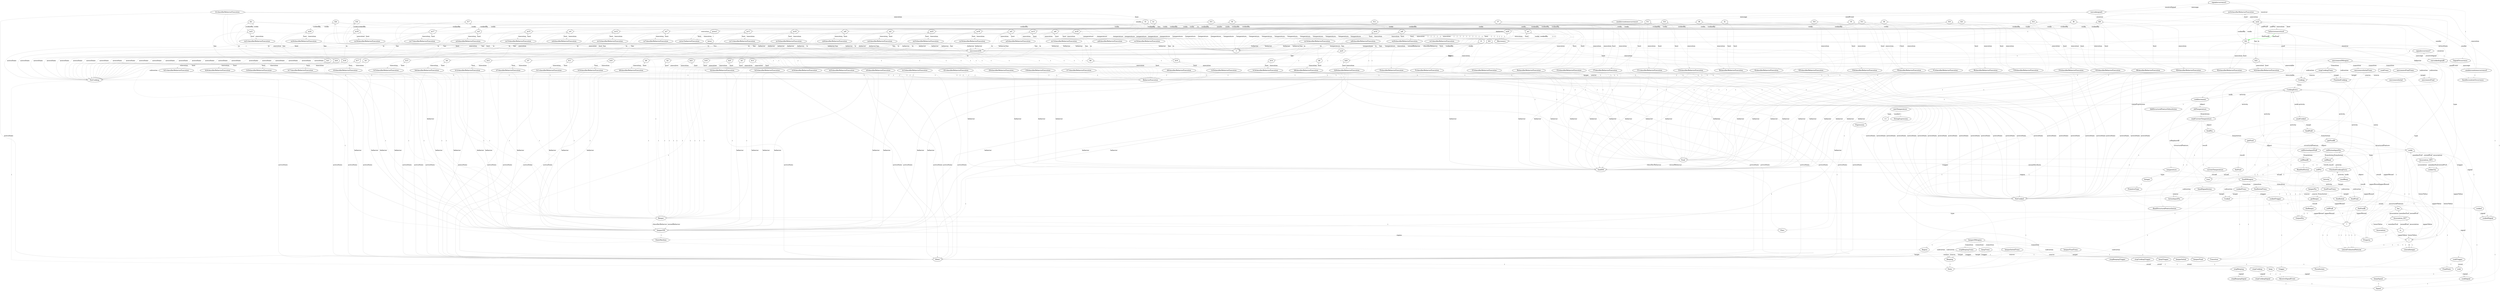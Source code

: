digraph umlMetamodel {
	"Food" -> "Class" [label="i", color="lightgrey"]
	"Food" -> "foodSM" [label="classifierBehavior", color="grey"]
	"Food" -> "temperature" [label="ownedAttribute", color="grey"]
	"temperature" -> "Property" [label="i", color="lightgrey"]
	"temperature" -> "Integer" [label="type", color="grey"]
	"Integer" -> "PrimitiveType" [label="i", color="lightgrey"]
	"Food" -> "foodSM" [label="ownedBehavior", color="grey"]
	"foodSM" -> "StateMachine" [label="i", color="lightgrey"]
	"foodSM" -> "foodSMregion" [label="region", color="grey"]
	"foodSMregion" -> "Region" [label="i", color="lightgrey"]
	"foodSMregion" -> "foodInitial" [label="subvertex", color="grey"]
	"foodInitial" -> "Pseudostate" [label="i", color="lightgrey"]
	"foodSMregion" -> "foodFinal" [label="subvertex", color="grey"]
	"foodFinal" -> "FinalState" [label="i", color="lightgrey"]
	"foodSMregion" -> "NotCooked" [label="subvertex", color="grey"]
	"NotCooked" -> "State" [label="i", color="lightgrey"]
	"foodSMregion" -> "Cooked" [label="subvertex", color="grey"]
	"Cooked" -> "State" [label="i", color="lightgrey"]
	"foodSMregion" -> "foodInitialTrans" [label="transition", color="grey"]
	"foodInitialTrans" -> "Transition" [label="i", color="lightgrey"]
	"foodInitialTrans" -> "foodInitial" [label="source", color="grey"]
	"foodInitialTrans" -> "NotCooked" [label="target", color="grey"]
	"foodSMregion" -> "foodFinalTrans" [label="transition", color="grey"]
	"foodFinalTrans" -> "Transition" [label="i", color="lightgrey"]
	"foodFinalTrans" -> "Cooked" [label="source", color="grey"]
	"foodFinalTrans" -> "foodFinal" [label="target", color="grey"]
	"foodSMregion" -> "cookedTrans" [label="transition", color="grey"]
	"cookedTrans" -> "Transition" [label="i", color="lightgrey"]
	"cookedTrans" -> "NotCooked" [label="source", color="grey"]
	"cookedTrans" -> "Cooked" [label="target", color="grey"]
	"cookedTrans" -> "cookedTrigger" [label="trigger", color="grey"]
	"cookedTrigger" -> "Trigger" [label="i", color="lightgrey"]
	"cookedTrigger" -> "cooked" [label="event", color="grey"]
	"Microwave" -> "Class" [label="i", color="lightgrey"]
	"Microwave" -> "microwaveSM" [label="classifierBehavior", color="grey"]
	"Microwave" -> "microwaveSM" [label="ownedBehavior", color="grey"]
	"microwaveSM" -> "StateMachine" [label="i", color="lightgrey"]
	"microwaveSM" -> "microwaveSMregion" [label="region", color="grey"]
	"microwaveSMregion" -> "Region" [label="i", color="lightgrey"]
	"microwaveSMregion" -> "microwaveInitial" [label="subvertex", color="grey"]
	"microwaveInitial" -> "Pseudostate" [label="i", color="lightgrey"]
	"microwaveSMregion" -> "microwaveFinal" [label="subvertex", color="grey"]
	"microwaveFinal" -> "FinalState" [label="i", color="lightgrey"]
	"microwaveSMregion" -> "NotCooking" [label="subvertex", color="grey"]
	"NotCooking" -> "State" [label="i", color="lightgrey"]
	"microwaveSMregion" -> "Cooking" [label="subvertex", color="grey"]
	"Cooking" -> "State" [label="i", color="lightgrey"]
	"Cooking" -> "CookingEntry" [label="entry", color="grey"]
	"CookingEntry" -> "cookIncrement" [label="node", color="grey"]
	"cookIncrement" -> "CookingEntry" [label="activity", color="grey"]
	"cookIncrement" -> "AddStructuralFeatureValueAction" [label="i", color="lightgrey"]
	"cookIncrement" -> "true" [label="isReplaceAll", color="grey"]
	"cookIncrement" -> "newTemperature" [label="nameExpression", color="grey"]
	"newTemperature" -> "StringExpression" [label="i", color="lightgrey"]
	"newTemperature" -> "+1" [label="symbol", color="grey"]
	"newTemperature" -> "Expression" [label="type", color="grey"]
	"Expression" -> "Class" [label="i", color="lightgrey"]
	"cookIncrement" -> "oldTemperature" [label="object", color="grey"]
	"oldTemperature" -> "ActionInputPin" [label="i", color="lightgrey"]
	"oldTemperature" -> "readCurrentTemperature" [label="fromAction", color="grey"]
	"readCurrentTemperature" -> "CookingEntry" [label="activity", color="grey"]
	"readCurrentTemperature" -> "ReadStructuralFeatureAction" [label="i", color="lightgrey"]
	"readCurrentTemperature" -> "temperature" [label="structuralFeature", color="grey"]
	"readCurrentTemperature" -> "foodPin" [label="object", color="grey"]
	"foodPin" -> "ActionInputPin" [label="i", color="lightgrey"]
	"foodPin" -> "getFood" [label="fromAction", color="grey"]
	"getFood" -> "CookingEntry" [label="activity", color="grey"]
	"getFood" -> "ReadStructuralFeatureAction" [label="i", color="lightgrey"]
	"getFood" -> "cooks" [label="structuralFeature", color="grey"]
	"getFood" -> "selfActionInputPin" [label="object", color="grey"]
	"selfActionInputPin" -> "ActionInputPin" [label="i", color="lightgrey"]
	"selfActionInputPin" -> "selfRead" [label="fromAction", color="grey"]
	"selfRead" -> "CookingEntry" [label="activity", color="grey"]
	"selfRead" -> "ReadSelfAction" [label="i", color="lightgrey"]
	"selfRead" -> "selfPin" [label="result", color="grey"]
	"selfPin" -> "OutputPin" [label="i", color="lightgrey"]
	"selfPin" -> "true" [label="isLeaf", color="grey"]
	"getFood" -> "theFood" [label="result", color="grey"]
	"theFood" -> "OutputPin" [label="i", color="lightgrey"]
	"theFood" -> "true" [label="isLeaf", color="grey"]
	"readCurrentTemperature" -> "currentTemperature" [label="result", color="grey"]
	"currentTemperature" -> "OutputPin" [label="i", color="lightgrey"]
	"currentTemperature" -> "true" [label="isLeaf", color="grey"]
	"CookingEntry" -> "sendCooked" [label="node", color="grey"]
	"sendCooked" -> "CookingEntry" [label="activity", color="grey"]
	"sendCooked" -> "SendSignalAction" [label="i", color="lightgrey"]
	"sendCooked" -> "cookedSignal" [label="signal", color="grey"]
	"sendCooked" -> "foodPinB" [label="target", color="grey"]
	"foodPinB" -> "ActionInputPin" [label="i", color="lightgrey"]
	"foodPinB" -> "*" [label="upperBound", color="grey"]
	"*" -> "LiteralUnlimitedNatural" [label="i", color="lightgrey"]
	"foodPinB" -> "getFoodB" [label="fromAction", color="grey"]
	"getFoodB" -> "CookingEntry" [label="activity", color="grey"]
	"getFoodB" -> "ReadStructuralFeatureAction" [label="i", color="lightgrey"]
	"getFoodB" -> "cooks" [label="structuralFeature", color="grey"]
	"getFoodB" -> "selfActionInputPinB" [label="object", color="grey"]
	"selfActionInputPinB" -> "ActionInputPin" [label="i", color="lightgrey"]
	"selfActionInputPinB" -> "*" [label="upperBound", color="grey"]
	"*" -> "LiteralUnlimitedNatural" [label="i", color="lightgrey"]
	"selfActionInputPinB" -> "selfReadB" [label="fromAction", color="grey"]
	"selfReadB" -> "CookingEntry" [label="activity", color="grey"]
	"selfReadB" -> "ReadSelfAction" [label="i", color="lightgrey"]
	"selfReadB" -> "selfPinB" [label="result", color="grey"]
	"selfPinB" -> "OutputPin" [label="i", color="lightgrey"]
	"selfPinB" -> "*" [label="upperBound", color="grey"]
	"*" -> "LiteralUnlimitedNatural" [label="i", color="lightgrey"]
	"getFoodB" -> "theFoodB" [label="result", color="grey"]
	"theFoodB" -> "OutputPin" [label="i", color="lightgrey"]
	"theFoodB" -> "*" [label="upperBound", color="grey"]
	"*" -> "LiteralUnlimitedNatural" [label="i", color="lightgrey"]
	"microwaveSMregion" -> "FinishedCooking" [label="subvertex", color="grey"]
	"FinishedCooking" -> "State" [label="i", color="lightgrey"]
	"FinishedCooking" -> "FinishedCookingEntry" [label="entry", color="grey"]
	"FinishedCookingEntry" -> "Activity" [label="i", color="lightgrey"]
	"FinishedCookingEntry" -> "sendBeep" [label="node", color="grey"]
	"sendBeep" -> "FinishedCookingEntry" [label="activity", color="grey"]
	"sendBeep" -> "SendSignalAction" [label="i", color="lightgrey"]
	"sendBeep" -> "beepSignal" [label="signal", color="grey"]
	"sendBeep" -> "beeperPin" [label="target", color="grey"]
	"beeperPin" -> "ActionInputPin" [label="i", color="lightgrey"]
	"beeperPin" -> "*" [label="upperBound", color="grey"]
	"*" -> "LiteralUnlimitedNatural" [label="i", color="lightgrey"]
	"beeperPin" -> "getBeeper" [label="fromAction", color="grey"]
	"getBeeper" -> "FinishedCookingEntry" [label="activity", color="grey"]
	"getBeeper" -> "ReadStructuralFeatureAction" [label="i", color="lightgrey"]
	"getBeeper" -> "has" [label="structuralFeature", color="grey"]
	"getBeeper" -> "selfActionInputPin" [label="object", color="grey"]
	"selfActionInputPin" -> "ActionInputPin" [label="i", color="lightgrey"]
	"selfActionInputPin" -> "*" [label="upperBound", color="grey"]
	"*" -> "LiteralUnlimitedNatural" [label="i", color="lightgrey"]
	"selfActionInputPin" -> "selfRead" [label="fromAction", color="grey"]
	"selfRead" -> "FinishedCookingEntry" [label="activity", color="grey"]
	"selfRead" -> "ReadSelfAction" [label="i", color="lightgrey"]
	"selfRead" -> "selfPin" [label="result", color="grey"]
	"selfPin" -> "OutputPin" [label="i", color="lightgrey"]
	"selfPin" -> "*" [label="upperBound", color="grey"]
	"*" -> "LiteralUnlimitedNatural" [label="i", color="lightgrey"]
	"getBeeper" -> "theBeeper" [label="result", color="grey"]
	"theBeeper" -> "OutputPin" [label="i", color="lightgrey"]
	"theBeeper" -> "*" [label="upperBound", color="grey"]
	"*" -> "LiteralUnlimitedNatural" [label="i", color="lightgrey"]
	"microwaveSMregion" -> "microwaveInitialTrans" [label="transition", color="grey"]
	"microwaveInitialTrans" -> "Transition" [label="i", color="lightgrey"]
	"microwaveInitialTrans" -> "microwaveInitial" [label="source", color="grey"]
	"microwaveInitialTrans" -> "NotCooking" [label="target", color="grey"]
	"microwaveSMregion" -> "microwaveFinalTrans" [label="transition", color="grey"]
	"microwaveFinalTrans" -> "Transition" [label="i", color="lightgrey"]
	"microwaveFinalTrans" -> "FinishedCooking" [label="source", color="grey"]
	"microwaveFinalTrans" -> "microwaveFinal" [label="target", color="grey"]
	"microwaveSMregion" -> "cookTrans" [label="transition", color="grey"]
	"cookTrans" -> "Transition" [label="i", color="lightgrey"]
	"cookTrans" -> "NotCooking" [label="source", color="grey"]
	"cookTrans" -> "Cooking" [label="target", color="grey"]
	"cookTrans" -> "cookTrigger" [label="trigger", color="grey"]
	"cookTrigger" -> "Trigger" [label="i", color="lightgrey"]
	"cookTrigger" -> "cook" [label="event", color="grey"]
	"microwaveSMregion" -> "stopCookingTrans" [label="transition", color="grey"]
	"stopCookingTrans" -> "Transition" [label="i", color="lightgrey"]
	"stopCookingTrans" -> "Cooking" [label="source", color="grey"]
	"stopCookingTrans" -> "FinishedCooking" [label="target", color="grey"]
	"stopCookingTrans" -> "stopCookingTrigger" [label="trigger", color="grey"]
	"stopCookingTrigger" -> "Trigger" [label="i", color="lightgrey"]
	"stopCookingTrigger" -> "stopCooking" [label="event", color="grey"]
	"Beeper" -> "Class" [label="i", color="lightgrey"]
	"Beeper" -> "beeperSM" [label="classifierBehavior", color="grey"]
	"Beeper" -> "beeperSM" [label="ownedBehavior", color="grey"]
	"beeperSM" -> "StateMachine" [label="i", color="lightgrey"]
	"beeperSM" -> "beeperSMregion" [label="region", color="grey"]
	"beeperSMregion" -> "Region" [label="i", color="lightgrey"]
	"beeperSMregion" -> "beeperInitial" [label="subvertex", color="grey"]
	"beeperInitial" -> "Pseudostate" [label="i", color="lightgrey"]
	"beeperSMregion" -> "beeperFinal" [label="subvertex", color="grey"]
	"beeperFinal" -> "FinalState" [label="i", color="lightgrey"]
	"beeperSMregion" -> "Silent" [label="subvertex", color="grey"]
	"Silent" -> "State" [label="i", color="lightgrey"]
	"beeperSMregion" -> "Beeping" [label="subvertex", color="grey"]
	"Beeping" -> "State" [label="i", color="lightgrey"]
	"beeperSMregion" -> "beeperInitialTrans" [label="transition", color="grey"]
	"beeperInitialTrans" -> "Transition" [label="i", color="lightgrey"]
	"beeperInitialTrans" -> "beeperInitial" [label="source", color="grey"]
	"beeperInitialTrans" -> "Silent" [label="target", color="grey"]
	"beeperSMregion" -> "beeperFinalTrans" [label="transition", color="grey"]
	"beeperFinalTrans" -> "Transition" [label="i", color="lightgrey"]
	"beeperFinalTrans" -> "Silent" [label="source", color="grey"]
	"beeperFinalTrans" -> "beeperFinal" [label="target", color="grey"]
	"beeperSMregion" -> "beepTrans" [label="transition", color="grey"]
	"beepTrans" -> "Transition" [label="i", color="lightgrey"]
	"beepTrans" -> "Silent" [label="source", color="grey"]
	"beepTrans" -> "Beeping" [label="target", color="grey"]
	"beepTrans" -> "beepTrigger" [label="trigger", color="grey"]
	"beepTrigger" -> "Trigger" [label="i", color="lightgrey"]
	"beepTrigger" -> "beep" [label="event", color="grey"]
	"beeperSMregion" -> "stopBeepingTrans" [label="transition", color="grey"]
	"stopBeepingTrans" -> "Transition" [label="i", color="lightgrey"]
	"stopBeepingTrans" -> "Beeping" [label="source", color="grey"]
	"stopBeepingTrans" -> "Silent" [label="target", color="grey"]
	"stopBeepingTrans" -> "stopBeepingTrigger" [label="trigger", color="grey"]
	"stopBeepingTrigger" -> "Trigger" [label="i", color="lightgrey"]
	"stopBeepingTrigger" -> "stopBeeping" [label="event", color="grey"]
	"cooked" -> "ReceiveSignalEvent" [label="i", color="lightgrey"]
	"cooked" -> "cookedSignal" [label="signal", color="grey"]
	"cookedSignal" -> "Signal" [label="i", color="lightgrey"]
	"stopCooking" -> "ReceiveSignalEvent" [label="i", color="lightgrey"]
	"stopCooking" -> "stopCookingSignal" [label="signal", color="grey"]
	"stopCookingSignal" -> "Signal" [label="i", color="lightgrey"]
	"cook" -> "ReceiveSignalEvent" [label="i", color="lightgrey"]
	"cook" -> "cookSignal" [label="signal", color="grey"]
	"cookSignal" -> "Signal" [label="i", color="lightgrey"]
	"stopBeeping" -> "ReceiveSignalEvent" [label="i", color="lightgrey"]
	"stopBeeping" -> "stopBeepingSignal" [label="signal", color="grey"]
	"stopBeepingSignal" -> "Signal" [label="i", color="lightgrey"]
	"beep" -> "ReceiveSignalEvent" [label="i", color="lightgrey"]
	"beep" -> "beepSignal" [label="signal", color="grey"]
	"beepSignal" -> "Signal" [label="i", color="lightgrey"]
	"Association_DP3" -> "Association" [label="i", color="lightgrey"]
	"Association_DP3" -> "cooks" [label="memberEnd", color="grey"]
	"Association_DP3" -> "cooked by" [label="memberEnd", color="grey"]
	"Association_DP3" -> "cooks" [label="ownedEnd", color="grey"]
	"cooks" -> "Property" [label="i", color="lightgrey"]
	"cooks" -> "Food" [label="type", color="grey"]
	"cooks" -> "Association_DP3" [label="association", color="grey"]
	"cooks" -> "1" [label="upperValue", color="grey"]
	"1" -> "LiteralUnlimitedNatural" [label="i", color="lightgrey"]
	"cooks" -> "1" [label="lowerValue", color="grey"]
	"1" -> "LiteralInteger" [label="i", color="lightgrey"]
	"Association_DP3" -> "cooked by" [label="ownedEnd", color="grey"]
	"cooked by" -> "Property" [label="i", color="lightgrey"]
	"cooked by" -> "Microwave" [label="type", color="grey"]
	"cooked by" -> "Association_DP3" [label="association", color="grey"]
	"cooked by" -> "1" [label="upperValue", color="grey"]
	"1" -> "LiteralUnlimitedNatural" [label="i", color="lightgrey"]
	"cooked by" -> "1" [label="lowerValue", color="grey"]
	"1" -> "LiteralInteger" [label="i", color="lightgrey"]
	"Association_EE7" -> "Association" [label="i", color="lightgrey"]
	"Association_EE7" -> "has" [label="memberEnd", color="grey"]
	"Association_EE7" -> "in" [label="memberEnd", color="grey"]
	"Association_EE7" -> "has" [label="ownedEnd", color="grey"]
	"has" -> "Property" [label="i", color="lightgrey"]
	"has" -> "Beeper" [label="type", color="grey"]
	"has" -> "Association_EE7" [label="association", color="grey"]
	"has" -> "1" [label="upperValue", color="grey"]
	"1" -> "LiteralUnlimitedNatural" [label="i", color="lightgrey"]
	"has" -> "1" [label="lowerValue", color="grey"]
	"1" -> "LiteralInteger" [label="i", color="lightgrey"]
	"Association_EE7" -> "in" [label="ownedEnd", color="grey"]
	"in" -> "Property" [label="i", color="lightgrey"]
	"in" -> "Microwave" [label="type", color="grey"]
	"in" -> "Association_EE7" [label="association", color="grey"]
	"in" -> "1" [label="upperValue", color="grey"]
	"1" -> "LiteralUnlimitedNatural" [label="i", color="lightgrey"]
	"in" -> "1" [label="lowerValue", color="grey"]
	"1" -> "LiteralInteger" [label="i", color="lightgrey"]
	"m1" -> "Microwave" [label="i", color="lightgrey"]
	"m1classifierBehaviorExecution" -> "BehaviorExecution" [label="i", color="lightgrey"]
	"m1" -> "m1classifierBehaviorExecution" [label="execution", color="grey"]
	"m1classifierBehaviorExecution" -> "m1" [label="host", color="grey"]
	"m1classifierBehaviorExecution" -> "microwaveSM" [label="behavior", color="grey"]
	"m1classifierBehaviorExecution" -> "NotCooking" [label="activeState", color="grey"]
	"f1" -> "Food" [label="i", color="lightgrey"]
	"f1classifierBehaviorExecution" -> "BehaviorExecution" [label="i", color="lightgrey"]
	"f1" -> "f1classifierBehaviorExecution" [label="execution", color="grey"]
	"f1classifierBehaviorExecution" -> "f1" [label="host", color="grey"]
	"f1classifierBehaviorExecution" -> "foodSM" [label="behavior", color="grey"]
	"f1classifierBehaviorExecution" -> "NotCooked" [label="activeState", color="grey"]
	"f1" -> "3" [label="temperature", color="grey"]
	"b1" -> "Beeper" [label="i", color="lightgrey"]
	"b1classifierBehaviorExecution" -> "BehaviorExecution" [label="i", color="lightgrey"]
	"b1" -> "b1classifierBehaviorExecution" [label="execution", color="grey"]
	"b1classifierBehaviorExecution" -> "b1" [label="host", color="grey"]
	"b1classifierBehaviorExecution" -> "beeperSM" [label="behavior", color="grey"]
	"b1classifierBehaviorExecution" -> "Silent" [label="activeState", color="grey"]
	"m1" -> "f1" [label="cooks", color="grey"]
	"f1" -> "m1" [label="cookedBy", color="grey"]
	"m1" -> "b1" [label="has", color="grey"]
	"b1" -> "m1" [label="in", color="grey"]
	"m2" -> "Microwave" [label="i", color="lightgrey"]
	"m2classifierBehaviorExecution" -> "BehaviorExecution" [label="i", color="lightgrey"]
	"m2" -> "m2classifierBehaviorExecution" [label="execution", color="grey"]
	"m2classifierBehaviorExecution" -> "m2" [label="host", color="grey"]
	"m2classifierBehaviorExecution" -> "microwaveSM" [label="behavior", color="grey"]
	"m2classifierBehaviorExecution" -> "NotCooking" [label="activeState", color="grey"]
	"f2" -> "Food" [label="i", color="lightgrey"]
	"f2classifierBehaviorExecution" -> "BehaviorExecution" [label="i", color="lightgrey"]
	"f2" -> "f2classifierBehaviorExecution" [label="execution", color="grey"]
	"f2classifierBehaviorExecution" -> "f2" [label="host", color="grey"]
	"f2classifierBehaviorExecution" -> "foodSM" [label="behavior", color="grey"]
	"f2classifierBehaviorExecution" -> "NotCooked" [label="activeState", color="grey"]
	"f2" -> "3" [label="temperature", color="grey"]
	"b2" -> "Beeper" [label="i", color="lightgrey"]
	"b2classifierBehaviorExecution" -> "BehaviorExecution" [label="i", color="lightgrey"]
	"b2" -> "b2classifierBehaviorExecution" [label="execution", color="grey"]
	"b2classifierBehaviorExecution" -> "b2" [label="host", color="grey"]
	"b2classifierBehaviorExecution" -> "beeperSM" [label="behavior", color="grey"]
	"b2classifierBehaviorExecution" -> "Silent" [label="activeState", color="grey"]
	"m2" -> "f2" [label="cooks", color="grey"]
	"f2" -> "m2" [label="cookedBy", color="grey"]
	"m2" -> "b2" [label="has", color="grey"]
	"b2" -> "m2" [label="in", color="grey"]
	"m3" -> "Microwave" [label="i", color="lightgrey"]
	"m3classifierBehaviorExecution" -> "BehaviorExecution" [label="i", color="lightgrey"]
	"m3" -> "m3classifierBehaviorExecution" [label="execution", color="grey"]
	"m3classifierBehaviorExecution" -> "m3" [label="host", color="grey"]
	"m3classifierBehaviorExecution" -> "microwaveSM" [label="behavior", color="grey"]
	"m3classifierBehaviorExecution" -> "NotCooking" [label="activeState", color="grey"]
	"f3" -> "Food" [label="i", color="lightgrey"]
	"f3classifierBehaviorExecution" -> "BehaviorExecution" [label="i", color="lightgrey"]
	"f3" -> "f3classifierBehaviorExecution" [label="execution", color="grey"]
	"f3classifierBehaviorExecution" -> "f3" [label="host", color="grey"]
	"f3classifierBehaviorExecution" -> "foodSM" [label="behavior", color="grey"]
	"f3classifierBehaviorExecution" -> "NotCooked" [label="activeState", color="grey"]
	"f3" -> "3" [label="temperature", color="grey"]
	"b3" -> "Beeper" [label="i", color="lightgrey"]
	"b3classifierBehaviorExecution" -> "BehaviorExecution" [label="i", color="lightgrey"]
	"b3" -> "b3classifierBehaviorExecution" [label="execution", color="grey"]
	"b3classifierBehaviorExecution" -> "b3" [label="host", color="grey"]
	"b3classifierBehaviorExecution" -> "beeperSM" [label="behavior", color="grey"]
	"b3classifierBehaviorExecution" -> "Silent" [label="activeState", color="grey"]
	"m3" -> "f3" [label="cooks", color="grey"]
	"f3" -> "m3" [label="cookedBy", color="grey"]
	"m3" -> "b3" [label="has", color="grey"]
	"b3" -> "m3" [label="in", color="grey"]
	"m4" -> "Microwave" [label="i", color="lightgrey"]
	"m4classifierBehaviorExecution" -> "BehaviorExecution" [label="i", color="lightgrey"]
	"m4" -> "m4classifierBehaviorExecution" [label="execution", color="grey"]
	"m4classifierBehaviorExecution" -> "m4" [label="host", color="grey"]
	"m4classifierBehaviorExecution" -> "microwaveSM" [label="behavior", color="grey"]
	"m4classifierBehaviorExecution" -> "NotCooking" [label="activeState", color="grey"]
	"f4" -> "Food" [label="i", color="lightgrey"]
	"f4classifierBehaviorExecution" -> "BehaviorExecution" [label="i", color="lightgrey"]
	"f4" -> "f4classifierBehaviorExecution" [label="execution", color="grey"]
	"f4classifierBehaviorExecution" -> "f4" [label="host", color="grey"]
	"f4classifierBehaviorExecution" -> "foodSM" [label="behavior", color="grey"]
	"f4classifierBehaviorExecution" -> "NotCooked" [label="activeState", color="grey"]
	"f4" -> "3" [label="temperature", color="grey"]
	"b4" -> "Beeper" [label="i", color="lightgrey"]
	"b4classifierBehaviorExecution" -> "BehaviorExecution" [label="i", color="lightgrey"]
	"b4" -> "b4classifierBehaviorExecution" [label="execution", color="grey"]
	"b4classifierBehaviorExecution" -> "b4" [label="host", color="grey"]
	"b4classifierBehaviorExecution" -> "beeperSM" [label="behavior", color="grey"]
	"b4classifierBehaviorExecution" -> "Silent" [label="activeState", color="grey"]
	"m4" -> "f4" [label="cooks", color="grey"]
	"f4" -> "m4" [label="cookedBy", color="grey"]
	"m4" -> "b4" [label="has", color="grey"]
	"b4" -> "m4" [label="in", color="grey"]
	"m5" -> "Microwave" [label="i", color="lightgrey"]
	"m5classifierBehaviorExecution" -> "BehaviorExecution" [label="i", color="lightgrey"]
	"m5" -> "m5classifierBehaviorExecution" [label="execution", color="grey"]
	"m5classifierBehaviorExecution" -> "m5" [label="host", color="grey"]
	"m5classifierBehaviorExecution" -> "microwaveSM" [label="behavior", color="grey"]
	"m5classifierBehaviorExecution" -> "NotCooking" [label="activeState", color="grey"]
	"f5" -> "Food" [label="i", color="lightgrey"]
	"f5classifierBehaviorExecution" -> "BehaviorExecution" [label="i", color="lightgrey"]
	"f5" -> "f5classifierBehaviorExecution" [label="execution", color="grey"]
	"f5classifierBehaviorExecution" -> "f5" [label="host", color="grey"]
	"f5classifierBehaviorExecution" -> "foodSM" [label="behavior", color="grey"]
	"f5classifierBehaviorExecution" -> "NotCooked" [label="activeState", color="grey"]
	"f5" -> "3" [label="temperature", color="grey"]
	"b5" -> "Beeper" [label="i", color="lightgrey"]
	"b5classifierBehaviorExecution" -> "BehaviorExecution" [label="i", color="lightgrey"]
	"b5" -> "b5classifierBehaviorExecution" [label="execution", color="grey"]
	"b5classifierBehaviorExecution" -> "b5" [label="host", color="grey"]
	"b5classifierBehaviorExecution" -> "beeperSM" [label="behavior", color="grey"]
	"b5classifierBehaviorExecution" -> "Silent" [label="activeState", color="grey"]
	"m5" -> "f5" [label="cooks", color="grey"]
	"f5" -> "m5" [label="cookedBy", color="grey"]
	"m5" -> "b5" [label="has", color="grey"]
	"b5" -> "m5" [label="in", color="grey"]
	"m6" -> "Microwave" [label="i", color="lightgrey"]
	"m6classifierBehaviorExecution" -> "BehaviorExecution" [label="i", color="lightgrey"]
	"m6" -> "m6classifierBehaviorExecution" [label="execution", color="grey"]
	"m6classifierBehaviorExecution" -> "m6" [label="host", color="grey"]
	"m6classifierBehaviorExecution" -> "microwaveSM" [label="behavior", color="grey"]
	"m6classifierBehaviorExecution" -> "NotCooking" [label="activeState", color="grey"]
	"f6" -> "Food" [label="i", color="lightgrey"]
	"f6classifierBehaviorExecution" -> "BehaviorExecution" [label="i", color="lightgrey"]
	"f6" -> "f6classifierBehaviorExecution" [label="execution", color="grey"]
	"f6classifierBehaviorExecution" -> "f6" [label="host", color="grey"]
	"f6classifierBehaviorExecution" -> "foodSM" [label="behavior", color="grey"]
	"f6classifierBehaviorExecution" -> "NotCooked" [label="activeState", color="grey"]
	"f6" -> "3" [label="temperature", color="grey"]
	"b6" -> "Beeper" [label="i", color="lightgrey"]
	"b6classifierBehaviorExecution" -> "BehaviorExecution" [label="i", color="lightgrey"]
	"b6" -> "b6classifierBehaviorExecution" [label="execution", color="grey"]
	"b6classifierBehaviorExecution" -> "b6" [label="host", color="grey"]
	"b6classifierBehaviorExecution" -> "beeperSM" [label="behavior", color="grey"]
	"b6classifierBehaviorExecution" -> "Silent" [label="activeState", color="grey"]
	"m6" -> "f6" [label="cooks", color="grey"]
	"f6" -> "m6" [label="cookedBy", color="grey"]
	"m6" -> "b6" [label="has", color="grey"]
	"b6" -> "m6" [label="in", color="grey"]
	"m7" -> "Microwave" [label="i", color="lightgrey"]
	"m7classifierBehaviorExecution" -> "BehaviorExecution" [label="i", color="lightgrey"]
	"m7" -> "m7classifierBehaviorExecution" [label="execution", color="grey"]
	"m7classifierBehaviorExecution" -> "m7" [label="host", color="grey"]
	"m7classifierBehaviorExecution" -> "microwaveSM" [label="behavior", color="grey"]
	"m7classifierBehaviorExecution" -> "NotCooking" [label="activeState", color="grey"]
	"f7" -> "Food" [label="i", color="lightgrey"]
	"f7classifierBehaviorExecution" -> "BehaviorExecution" [label="i", color="lightgrey"]
	"f7" -> "f7classifierBehaviorExecution" [label="execution", color="grey"]
	"f7classifierBehaviorExecution" -> "f7" [label="host", color="grey"]
	"f7classifierBehaviorExecution" -> "foodSM" [label="behavior", color="grey"]
	"f7classifierBehaviorExecution" -> "NotCooked" [label="activeState", color="grey"]
	"f7" -> "3" [label="temperature", color="grey"]
	"b7" -> "Beeper" [label="i", color="lightgrey"]
	"b7classifierBehaviorExecution" -> "BehaviorExecution" [label="i", color="lightgrey"]
	"b7" -> "b7classifierBehaviorExecution" [label="execution", color="grey"]
	"b7classifierBehaviorExecution" -> "b7" [label="host", color="grey"]
	"b7classifierBehaviorExecution" -> "beeperSM" [label="behavior", color="grey"]
	"b7classifierBehaviorExecution" -> "Silent" [label="activeState", color="grey"]
	"m7" -> "f7" [label="cooks", color="grey"]
	"f7" -> "m7" [label="cookedBy", color="grey"]
	"m7" -> "b7" [label="has", color="grey"]
	"b7" -> "m7" [label="in", color="grey"]
	"m8" -> "Microwave" [label="i", color="lightgrey"]
	"m8classifierBehaviorExecution" -> "BehaviorExecution" [label="i", color="lightgrey"]
	"m8" -> "m8classifierBehaviorExecution" [label="execution", color="grey"]
	"m8classifierBehaviorExecution" -> "m8" [label="host", color="grey"]
	"m8classifierBehaviorExecution" -> "microwaveSM" [label="behavior", color="grey"]
	"m8classifierBehaviorExecution" -> "NotCooking" [label="activeState", color="grey"]
	"f8" -> "Food" [label="i", color="lightgrey"]
	"f8classifierBehaviorExecution" -> "BehaviorExecution" [label="i", color="lightgrey"]
	"f8" -> "f8classifierBehaviorExecution" [label="execution", color="grey"]
	"f8classifierBehaviorExecution" -> "f8" [label="host", color="grey"]
	"f8classifierBehaviorExecution" -> "foodSM" [label="behavior", color="grey"]
	"f8classifierBehaviorExecution" -> "NotCooked" [label="activeState", color="grey"]
	"f8" -> "3" [label="temperature", color="grey"]
	"b8" -> "Beeper" [label="i", color="lightgrey"]
	"b8classifierBehaviorExecution" -> "BehaviorExecution" [label="i", color="lightgrey"]
	"b8" -> "b8classifierBehaviorExecution" [label="execution", color="grey"]
	"b8classifierBehaviorExecution" -> "b8" [label="host", color="grey"]
	"b8classifierBehaviorExecution" -> "beeperSM" [label="behavior", color="grey"]
	"b8classifierBehaviorExecution" -> "Silent" [label="activeState", color="grey"]
	"m8" -> "f8" [label="cooks", color="grey"]
	"f8" -> "m8" [label="cookedBy", color="grey"]
	"m8" -> "b8" [label="has", color="grey"]
	"b8" -> "m8" [label="in", color="grey"]
	"m9" -> "Microwave" [label="i", color="lightgrey"]
	"m9classifierBehaviorExecution" -> "BehaviorExecution" [label="i", color="lightgrey"]
	"m9" -> "m9classifierBehaviorExecution" [label="execution", color="grey"]
	"m9classifierBehaviorExecution" -> "m9" [label="host", color="grey"]
	"m9classifierBehaviorExecution" -> "microwaveSM" [label="behavior", color="grey"]
	"m9classifierBehaviorExecution" -> "NotCooking" [label="activeState", color="grey"]
	"f9" -> "Food" [label="i", color="lightgrey"]
	"f9classifierBehaviorExecution" -> "BehaviorExecution" [label="i", color="lightgrey"]
	"f9" -> "f9classifierBehaviorExecution" [label="execution", color="grey"]
	"f9classifierBehaviorExecution" -> "f9" [label="host", color="grey"]
	"f9classifierBehaviorExecution" -> "foodSM" [label="behavior", color="grey"]
	"f9classifierBehaviorExecution" -> "NotCooked" [label="activeState", color="grey"]
	"f9" -> "3" [label="temperature", color="grey"]
	"b9" -> "Beeper" [label="i", color="lightgrey"]
	"b9classifierBehaviorExecution" -> "BehaviorExecution" [label="i", color="lightgrey"]
	"b9" -> "b9classifierBehaviorExecution" [label="execution", color="grey"]
	"b9classifierBehaviorExecution" -> "b9" [label="host", color="grey"]
	"b9classifierBehaviorExecution" -> "beeperSM" [label="behavior", color="grey"]
	"b9classifierBehaviorExecution" -> "Silent" [label="activeState", color="grey"]
	"m9" -> "f9" [label="cooks", color="grey"]
	"f9" -> "m9" [label="cookedBy", color="grey"]
	"m9" -> "b9" [label="has", color="grey"]
	"b9" -> "m9" [label="in", color="grey"]
	"m10" -> "Microwave" [label="i", color="lightgrey"]
	"m10classifierBehaviorExecution" -> "BehaviorExecution" [label="i", color="lightgrey"]
	"m10" -> "m10classifierBehaviorExecution" [label="execution", color="grey"]
	"m10classifierBehaviorExecution" -> "m10" [label="host", color="grey"]
	"m10classifierBehaviorExecution" -> "microwaveSM" [label="behavior", color="grey"]
	"m10classifierBehaviorExecution" -> "NotCooking" [label="activeState", color="grey"]
	"f10" -> "Food" [label="i", color="lightgrey"]
	"f10classifierBehaviorExecution" -> "BehaviorExecution" [label="i", color="lightgrey"]
	"f10" -> "f10classifierBehaviorExecution" [label="execution", color="grey"]
	"f10classifierBehaviorExecution" -> "f10" [label="host", color="grey"]
	"f10classifierBehaviorExecution" -> "foodSM" [label="behavior", color="grey"]
	"f10classifierBehaviorExecution" -> "NotCooked" [label="activeState", color="grey"]
	"f10" -> "3" [label="temperature", color="grey"]
	"b10" -> "Beeper" [label="i", color="lightgrey"]
	"b10classifierBehaviorExecution" -> "BehaviorExecution" [label="i", color="lightgrey"]
	"b10" -> "b10classifierBehaviorExecution" [label="execution", color="grey"]
	"b10classifierBehaviorExecution" -> "b10" [label="host", color="grey"]
	"b10classifierBehaviorExecution" -> "beeperSM" [label="behavior", color="grey"]
	"b10classifierBehaviorExecution" -> "Silent" [label="activeState", color="grey"]
	"m10" -> "f10" [label="cooks", color="grey"]
	"f10" -> "m10" [label="cookedBy", color="grey"]
	"m10" -> "b10" [label="has", color="grey"]
	"b10" -> "m10" [label="in", color="grey"]
	"m11" -> "Microwave" [label="i", color="lightgrey"]
	"m11classifierBehaviorExecution" -> "BehaviorExecution" [label="i", color="lightgrey"]
	"m11" -> "m11classifierBehaviorExecution" [label="execution", color="grey"]
	"m11classifierBehaviorExecution" -> "m11" [label="host", color="grey"]
	"m11classifierBehaviorExecution" -> "microwaveSM" [label="behavior", color="grey"]
	"m11classifierBehaviorExecution" -> "NotCooking" [label="activeState", color="grey"]
	"f11" -> "Food" [label="i", color="lightgrey"]
	"f11classifierBehaviorExecution" -> "BehaviorExecution" [label="i", color="lightgrey"]
	"f11" -> "f11classifierBehaviorExecution" [label="execution", color="grey"]
	"f11classifierBehaviorExecution" -> "f11" [label="host", color="grey"]
	"f11classifierBehaviorExecution" -> "foodSM" [label="behavior", color="grey"]
	"f11classifierBehaviorExecution" -> "NotCooked" [label="activeState", color="grey"]
	"f11" -> "3" [label="temperature", color="grey"]
	"b11" -> "Beeper" [label="i", color="lightgrey"]
	"b11classifierBehaviorExecution" -> "BehaviorExecution" [label="i", color="lightgrey"]
	"b11" -> "b11classifierBehaviorExecution" [label="execution", color="grey"]
	"b11classifierBehaviorExecution" -> "b11" [label="host", color="grey"]
	"b11classifierBehaviorExecution" -> "beeperSM" [label="behavior", color="grey"]
	"b11classifierBehaviorExecution" -> "Silent" [label="activeState", color="grey"]
	"m11" -> "f11" [label="cooks", color="grey"]
	"f11" -> "m11" [label="cookedBy", color="grey"]
	"m11" -> "b11" [label="has", color="grey"]
	"b11" -> "m11" [label="in", color="grey"]
	"m12" -> "Microwave" [label="i", color="lightgrey"]
	"m12classifierBehaviorExecution" -> "BehaviorExecution" [label="i", color="lightgrey"]
	"m12" -> "m12classifierBehaviorExecution" [label="execution", color="grey"]
	"m12classifierBehaviorExecution" -> "m12" [label="host", color="grey"]
	"m12classifierBehaviorExecution" -> "microwaveSM" [label="behavior", color="grey"]
	"m12classifierBehaviorExecution" -> "NotCooking" [label="activeState", color="grey"]
	"f12" -> "Food" [label="i", color="lightgrey"]
	"f12classifierBehaviorExecution" -> "BehaviorExecution" [label="i", color="lightgrey"]
	"f12" -> "f12classifierBehaviorExecution" [label="execution", color="grey"]
	"f12classifierBehaviorExecution" -> "f12" [label="host", color="grey"]
	"f12classifierBehaviorExecution" -> "foodSM" [label="behavior", color="grey"]
	"f12classifierBehaviorExecution" -> "NotCooked" [label="activeState", color="grey"]
	"f12" -> "3" [label="temperature", color="grey"]
	"b12" -> "Beeper" [label="i", color="lightgrey"]
	"b12classifierBehaviorExecution" -> "BehaviorExecution" [label="i", color="lightgrey"]
	"b12" -> "b12classifierBehaviorExecution" [label="execution", color="grey"]
	"b12classifierBehaviorExecution" -> "b12" [label="host", color="grey"]
	"b12classifierBehaviorExecution" -> "beeperSM" [label="behavior", color="grey"]
	"b12classifierBehaviorExecution" -> "Silent" [label="activeState", color="grey"]
	"m12" -> "f12" [label="cooks", color="grey"]
	"f12" -> "m12" [label="cookedBy", color="grey"]
	"m12" -> "b12" [label="has", color="grey"]
	"b12" -> "m12" [label="in", color="grey"]
	"m13" -> "Microwave" [label="i", color="lightgrey"]
	"m13classifierBehaviorExecution" -> "BehaviorExecution" [label="i", color="lightgrey"]
	"m13" -> "m13classifierBehaviorExecution" [label="execution", color="grey"]
	"m13classifierBehaviorExecution" -> "m13" [label="host", color="grey"]
	"m13classifierBehaviorExecution" -> "microwaveSM" [label="behavior", color="grey"]
	"m13classifierBehaviorExecution" -> "NotCooking" [label="activeState", color="grey"]
	"f13" -> "Food" [label="i", color="lightgrey"]
	"f13classifierBehaviorExecution" -> "BehaviorExecution" [label="i", color="lightgrey"]
	"f13" -> "f13classifierBehaviorExecution" [label="execution", color="grey"]
	"f13classifierBehaviorExecution" -> "f13" [label="host", color="grey"]
	"f13classifierBehaviorExecution" -> "foodSM" [label="behavior", color="grey"]
	"f13classifierBehaviorExecution" -> "NotCooked" [label="activeState", color="grey"]
	"f13" -> "3" [label="temperature", color="grey"]
	"b13" -> "Beeper" [label="i", color="lightgrey"]
	"b13classifierBehaviorExecution" -> "BehaviorExecution" [label="i", color="lightgrey"]
	"b13" -> "b13classifierBehaviorExecution" [label="execution", color="grey"]
	"b13classifierBehaviorExecution" -> "b13" [label="host", color="grey"]
	"b13classifierBehaviorExecution" -> "beeperSM" [label="behavior", color="grey"]
	"b13classifierBehaviorExecution" -> "Silent" [label="activeState", color="grey"]
	"m13" -> "f13" [label="cooks", color="grey"]
	"f13" -> "m13" [label="cookedBy", color="grey"]
	"m13" -> "b13" [label="has", color="grey"]
	"b13" -> "m13" [label="in", color="grey"]
	"m14" -> "Microwave" [label="i", color="lightgrey"]
	"m14classifierBehaviorExecution" -> "BehaviorExecution" [label="i", color="lightgrey"]
	"m14" -> "m14classifierBehaviorExecution" [label="execution", color="grey"]
	"m14classifierBehaviorExecution" -> "m14" [label="host", color="grey"]
	"m14classifierBehaviorExecution" -> "microwaveSM" [label="behavior", color="grey"]
	"m14classifierBehaviorExecution" -> "NotCooking" [label="activeState", color="grey"]
	"f14" -> "Food" [label="i", color="lightgrey"]
	"f14classifierBehaviorExecution" -> "BehaviorExecution" [label="i", color="lightgrey"]
	"f14" -> "f14classifierBehaviorExecution" [label="execution", color="grey"]
	"f14classifierBehaviorExecution" -> "f14" [label="host", color="grey"]
	"f14classifierBehaviorExecution" -> "foodSM" [label="behavior", color="grey"]
	"f14classifierBehaviorExecution" -> "NotCooked" [label="activeState", color="grey"]
	"f14" -> "3" [label="temperature", color="grey"]
	"b14" -> "Beeper" [label="i", color="lightgrey"]
	"b14classifierBehaviorExecution" -> "BehaviorExecution" [label="i", color="lightgrey"]
	"b14" -> "b14classifierBehaviorExecution" [label="execution", color="grey"]
	"b14classifierBehaviorExecution" -> "b14" [label="host", color="grey"]
	"b14classifierBehaviorExecution" -> "beeperSM" [label="behavior", color="grey"]
	"b14classifierBehaviorExecution" -> "Silent" [label="activeState", color="grey"]
	"m14" -> "f14" [label="cooks", color="grey"]
	"f14" -> "m14" [label="cookedBy", color="grey"]
	"m14" -> "b14" [label="has", color="grey"]
	"b14" -> "m14" [label="in", color="grey"]
	"m15" -> "Microwave" [label="i", color="lightgrey"]
	"m15classifierBehaviorExecution" -> "BehaviorExecution" [label="i", color="lightgrey"]
	"m15" -> "m15classifierBehaviorExecution" [label="execution", color="grey"]
	"m15classifierBehaviorExecution" -> "m15" [label="host", color="grey"]
	"m15classifierBehaviorExecution" -> "microwaveSM" [label="behavior", color="grey"]
	"m15classifierBehaviorExecution" -> "NotCooking" [label="activeState", color="grey"]
	"f15" -> "Food" [label="i", color="lightgrey"]
	"f15classifierBehaviorExecution" -> "BehaviorExecution" [label="i", color="lightgrey"]
	"f15" -> "f15classifierBehaviorExecution" [label="execution", color="grey"]
	"f15classifierBehaviorExecution" -> "f15" [label="host", color="grey"]
	"f15classifierBehaviorExecution" -> "foodSM" [label="behavior", color="grey"]
	"f15classifierBehaviorExecution" -> "NotCooked" [label="activeState", color="grey"]
	"f15" -> "3" [label="temperature", color="grey"]
	"b15" -> "Beeper" [label="i", color="lightgrey"]
	"b15classifierBehaviorExecution" -> "BehaviorExecution" [label="i", color="lightgrey"]
	"b15" -> "b15classifierBehaviorExecution" [label="execution", color="grey"]
	"b15classifierBehaviorExecution" -> "b15" [label="host", color="grey"]
	"b15classifierBehaviorExecution" -> "beeperSM" [label="behavior", color="grey"]
	"b15classifierBehaviorExecution" -> "Silent" [label="activeState", color="grey"]
	"m15" -> "f15" [label="cooks", color="grey"]
	"f15" -> "m15" [label="cookedBy", color="grey"]
	"m15" -> "b15" [label="has", color="grey"]
	"b15" -> "m15" [label="in", color="grey"]
	"m16" -> "Microwave" [label="i", color="lightgrey"]
	"m16classifierBehaviorExecution" -> "BehaviorExecution" [label="i", color="lightgrey"]
	"m16" -> "m16classifierBehaviorExecution" [label="execution", color="grey"]
	"m16classifierBehaviorExecution" -> "m16" [label="host", color="grey"]
	"m16classifierBehaviorExecution" -> "microwaveSM" [label="behavior", color="grey"]
	"m16classifierBehaviorExecution" -> "NotCooking" [label="activeState", color="grey"]
	"f16" -> "Food" [label="i", color="lightgrey"]
	"f16classifierBehaviorExecution" -> "BehaviorExecution" [label="i", color="lightgrey"]
	"f16" -> "f16classifierBehaviorExecution" [label="execution", color="grey"]
	"f16classifierBehaviorExecution" -> "f16" [label="host", color="grey"]
	"f16classifierBehaviorExecution" -> "foodSM" [label="behavior", color="grey"]
	"f16classifierBehaviorExecution" -> "NotCooked" [label="activeState", color="grey"]
	"f16" -> "3" [label="temperature", color="grey"]
	"b16" -> "Beeper" [label="i", color="lightgrey"]
	"b16classifierBehaviorExecution" -> "BehaviorExecution" [label="i", color="lightgrey"]
	"b16" -> "b16classifierBehaviorExecution" [label="execution", color="grey"]
	"b16classifierBehaviorExecution" -> "b16" [label="host", color="grey"]
	"b16classifierBehaviorExecution" -> "beeperSM" [label="behavior", color="grey"]
	"b16classifierBehaviorExecution" -> "Silent" [label="activeState", color="grey"]
	"m16" -> "f16" [label="cooks", color="grey"]
	"f16" -> "m16" [label="cookedBy", color="grey"]
	"m16" -> "b16" [label="has", color="grey"]
	"b16" -> "m16" [label="in", color="grey"]
	"m17" -> "Microwave" [label="i", color="lightgrey"]
	"m17classifierBehaviorExecution" -> "BehaviorExecution" [label="i", color="lightgrey"]
	"m17" -> "m17classifierBehaviorExecution" [label="execution", color="grey"]
	"m17classifierBehaviorExecution" -> "m17" [label="host", color="grey"]
	"m17classifierBehaviorExecution" -> "microwaveSM" [label="behavior", color="grey"]
	"m17classifierBehaviorExecution" -> "NotCooking" [label="activeState", color="grey"]
	"f17" -> "Food" [label="i", color="lightgrey"]
	"f17classifierBehaviorExecution" -> "BehaviorExecution" [label="i", color="lightgrey"]
	"f17" -> "f17classifierBehaviorExecution" [label="execution", color="grey"]
	"f17classifierBehaviorExecution" -> "f17" [label="host", color="grey"]
	"f17classifierBehaviorExecution" -> "foodSM" [label="behavior", color="grey"]
	"f17classifierBehaviorExecution" -> "NotCooked" [label="activeState", color="grey"]
	"f17" -> "3" [label="temperature", color="grey"]
	"b17" -> "Beeper" [label="i", color="lightgrey"]
	"b17classifierBehaviorExecution" -> "BehaviorExecution" [label="i", color="lightgrey"]
	"b17" -> "b17classifierBehaviorExecution" [label="execution", color="grey"]
	"b17classifierBehaviorExecution" -> "b17" [label="host", color="grey"]
	"b17classifierBehaviorExecution" -> "beeperSM" [label="behavior", color="grey"]
	"b17classifierBehaviorExecution" -> "Silent" [label="activeState", color="grey"]
	"m17" -> "f17" [label="cooks", color="grey"]
	"f17" -> "m17" [label="cookedBy", color="grey"]
	"m17" -> "b17" [label="has", color="grey"]
	"b17" -> "m17" [label="in", color="grey"]
	"m18" -> "Microwave" [label="i", color="lightgrey"]
	"m18classifierBehaviorExecution" -> "BehaviorExecution" [label="i", color="lightgrey"]
	"m18" -> "m18classifierBehaviorExecution" [label="execution", color="grey"]
	"m18classifierBehaviorExecution" -> "m18" [label="host", color="grey"]
	"m18classifierBehaviorExecution" -> "microwaveSM" [label="behavior", color="grey"]
	"m18classifierBehaviorExecution" -> "NotCooking" [label="activeState", color="grey"]
	"f18" -> "Food" [label="i", color="lightgrey"]
	"f18classifierBehaviorExecution" -> "BehaviorExecution" [label="i", color="lightgrey"]
	"f18" -> "f18classifierBehaviorExecution" [label="execution", color="grey"]
	"f18classifierBehaviorExecution" -> "f18" [label="host", color="grey"]
	"f18classifierBehaviorExecution" -> "foodSM" [label="behavior", color="grey"]
	"f18classifierBehaviorExecution" -> "NotCooked" [label="activeState", color="grey"]
	"f18" -> "3" [label="temperature", color="grey"]
	"b18" -> "Beeper" [label="i", color="lightgrey"]
	"b18classifierBehaviorExecution" -> "BehaviorExecution" [label="i", color="lightgrey"]
	"b18" -> "b18classifierBehaviorExecution" [label="execution", color="grey"]
	"b18classifierBehaviorExecution" -> "b18" [label="host", color="grey"]
	"b18classifierBehaviorExecution" -> "beeperSM" [label="behavior", color="grey"]
	"b18classifierBehaviorExecution" -> "Silent" [label="activeState", color="grey"]
	"m18" -> "f18" [label="cooks", color="grey"]
	"f18" -> "m18" [label="cookedBy", color="grey"]
	"m18" -> "b18" [label="has", color="grey"]
	"b18" -> "m18" [label="in", color="grey"]
	"m19" -> "Microwave" [label="i", color="lightgrey"]
	"m19classifierBehaviorExecution" -> "BehaviorExecution" [label="i", color="lightgrey"]
	"m19" -> "m19classifierBehaviorExecution" [label="execution", color="grey"]
	"m19classifierBehaviorExecution" -> "m19" [label="host", color="grey"]
	"m19classifierBehaviorExecution" -> "microwaveSM" [label="behavior", color="grey"]
	"m19classifierBehaviorExecution" -> "NotCooking" [label="activeState", color="grey"]
	"f19" -> "Food" [label="i", color="lightgrey"]
	"f19classifierBehaviorExecution" -> "BehaviorExecution" [label="i", color="lightgrey"]
	"f19" -> "f19classifierBehaviorExecution" [label="execution", color="grey"]
	"f19classifierBehaviorExecution" -> "f19" [label="host", color="grey"]
	"f19classifierBehaviorExecution" -> "foodSM" [label="behavior", color="grey"]
	"f19classifierBehaviorExecution" -> "NotCooked" [label="activeState", color="grey"]
	"f19" -> "3" [label="temperature", color="grey"]
	"b19" -> "Beeper" [label="i", color="lightgrey"]
	"b19classifierBehaviorExecution" -> "BehaviorExecution" [label="i", color="lightgrey"]
	"b19" -> "b19classifierBehaviorExecution" [label="execution", color="grey"]
	"b19classifierBehaviorExecution" -> "b19" [label="host", color="grey"]
	"b19classifierBehaviorExecution" -> "beeperSM" [label="behavior", color="grey"]
	"b19classifierBehaviorExecution" -> "Silent" [label="activeState", color="grey"]
	"m19" -> "f19" [label="cooks", color="grey"]
	"f19" -> "m19" [label="cookedBy", color="grey"]
	"m19" -> "b19" [label="has", color="grey"]
	"b19" -> "m19" [label="in", color="grey"]
	"m20" -> "Microwave" [label="i", color="lightgrey"]
	"m20classifierBehaviorExecution" -> "BehaviorExecution" [label="i", color="lightgrey"]
	"m20" -> "m20classifierBehaviorExecution" [label="execution", color="grey"]
	"m20classifierBehaviorExecution" -> "m20" [label="host", color="grey"]
	"m20classifierBehaviorExecution" -> "microwaveSM" [label="behavior", color="grey"]
	"m20classifierBehaviorExecution" -> "NotCooking" [label="activeState", color="grey"]
	"f20" -> "Food" [label="i", color="lightgrey"]
	"f20classifierBehaviorExecution" -> "BehaviorExecution" [label="i", color="lightgrey"]
	"f20" -> "f20classifierBehaviorExecution" [label="execution", color="grey"]
	"f20classifierBehaviorExecution" -> "f20" [label="host", color="grey"]
	"f20classifierBehaviorExecution" -> "foodSM" [label="behavior", color="grey"]
	"f20classifierBehaviorExecution" -> "NotCooked" [label="activeState", color="grey"]
	"f20" -> "3" [label="temperature", color="grey"]
	"b20" -> "Beeper" [label="i", color="lightgrey"]
	"b20classifierBehaviorExecution" -> "BehaviorExecution" [label="i", color="lightgrey"]
	"b20" -> "b20classifierBehaviorExecution" [label="execution", color="grey"]
	"b20classifierBehaviorExecution" -> "b20" [label="host", color="grey"]
	"b20classifierBehaviorExecution" -> "beeperSM" [label="behavior", color="grey"]
	"b20classifierBehaviorExecution" -> "Silent" [label="activeState", color="grey"]
	"m20" -> "f20" [label="cooks", color="grey"]
	"f20" -> "m20" [label="cookedBy", color="grey"]
	"m20" -> "b20" [label="has", color="grey"]
	"b20" -> "m20" [label="in", color="grey"]
	"m21" -> "Microwave" [label="i", color="lightgrey"]
	"m21classifierBehaviorExecution" -> "BehaviorExecution" [label="i", color="lightgrey"]
	"m21" -> "m21classifierBehaviorExecution" [label="execution", color="grey"]
	"m21classifierBehaviorExecution" -> "m21" [label="host", color="grey"]
	"m21classifierBehaviorExecution" -> "microwaveSM" [label="behavior", color="grey"]
	"m21classifierBehaviorExecution" -> "NotCooking" [label="activeState", color="grey"]
	"f21" -> "Food" [label="i", color="lightgrey"]
	"f21classifierBehaviorExecution" -> "BehaviorExecution" [label="i", color="lightgrey"]
	"f21" -> "f21classifierBehaviorExecution" [label="execution", color="grey"]
	"f21classifierBehaviorExecution" -> "f21" [label="host", color="grey"]
	"f21classifierBehaviorExecution" -> "foodSM" [label="behavior", color="grey"]
	"f21classifierBehaviorExecution" -> "NotCooked" [label="activeState", color="grey"]
	"f21" -> "3" [label="temperature", color="grey"]
	"b21" -> "Beeper" [label="i", color="lightgrey"]
	"b21classifierBehaviorExecution" -> "BehaviorExecution" [label="i", color="lightgrey"]
	"b21" -> "b21classifierBehaviorExecution" [label="execution", color="grey"]
	"b21classifierBehaviorExecution" -> "b21" [label="host", color="grey"]
	"b21classifierBehaviorExecution" -> "beeperSM" [label="behavior", color="grey"]
	"b21classifierBehaviorExecution" -> "Silent" [label="activeState", color="grey"]
	"m21" -> "f21" [label="cooks", color="grey"]
	"f21" -> "m21" [label="cookedBy", color="grey"]
	"m21" -> "b21" [label="has", color="grey"]
	"b21" -> "m21" [label="in", color="grey"]
	"m22" -> "Microwave" [label="i", color="lightgrey"]
	"m22" -> "m22classifierBehaviorExecution" [label="execution", color="grey"]
	"m22classifierBehaviorExecution" -> "m22" [label="host", color="grey"]
	"m22classifierBehaviorExecution" -> "microwaveSM" [label="behavior", color="grey"]
	"f22" -> "Food" [label="i", color="lightgrey"]
	"f22classifierBehaviorExecution" -> "BehaviorExecution" [label="i", color="lightgrey"]
	"f22" -> "f22classifierBehaviorExecution" [label="execution", color="grey"]
	"f22classifierBehaviorExecution" -> "f22" [label="host", color="grey"]
	"f22classifierBehaviorExecution" -> "foodSM" [label="behavior", color="grey"]
	"f22classifierBehaviorExecution" -> "NotCooked" [label="activeState", color="grey"]
	"f22" -> "3" [label="temperature", color="grey"]
	"b22" -> "Beeper" [label="i", color="lightgrey"]
	"b22classifierBehaviorExecution" -> "BehaviorExecution" [label="i", color="lightgrey"]
	"b22" -> "b22classifierBehaviorExecution" [label="execution", color="grey"]
	"b22classifierBehaviorExecution" -> "b22" [label="host", color="grey"]
	"b22classifierBehaviorExecution" -> "beeperSM" [label="behavior", color="grey"]
	"b22classifierBehaviorExecution" -> "Silent" [label="activeState", color="grey"]
	"m22" -> "f22" [label="cooks", color="grey"]
	"f22" -> "m22" [label="cookedBy", color="grey"]
	"m22" -> "b22" [label="has", color="grey"]
	"b22" -> "m22" [label="in", color="grey"]
	"m23" -> "Microwave" [label="i", color="lightgrey"]
	"m23classifierBehaviorExecution" -> "BehaviorExecution" [label="i", color="lightgrey"]
	"m23" -> "m23classifierBehaviorExecution" [label="execution", color="grey"]
	"m23classifierBehaviorExecution" -> "m23" [label="host", color="grey"]
	"m23classifierBehaviorExecution" -> "microwaveSM" [label="behavior", color="grey"]
	"m23classifierBehaviorExecution" -> "NotCooking" [label="activeState", color="grey"]
	"f23" -> "Food" [label="i", color="lightgrey"]
	"f23classifierBehaviorExecution" -> "BehaviorExecution" [label="i", color="lightgrey"]
	"f23" -> "f23classifierBehaviorExecution" [label="execution", color="grey"]
	"f23classifierBehaviorExecution" -> "f23" [label="host", color="grey"]
	"f23classifierBehaviorExecution" -> "foodSM" [label="behavior", color="grey"]
	"f23classifierBehaviorExecution" -> "NotCooked" [label="activeState", color="grey"]
	"f23" -> "3" [label="temperature", color="grey"]
	"b23" -> "Beeper" [label="i", color="lightgrey"]
	"b23classifierBehaviorExecution" -> "BehaviorExecution" [label="i", color="lightgrey"]
	"b23" -> "b23classifierBehaviorExecution" [label="execution", color="grey"]
	"b23classifierBehaviorExecution" -> "b23" [label="host", color="grey"]
	"b23classifierBehaviorExecution" -> "beeperSM" [label="behavior", color="grey"]
	"b23classifierBehaviorExecution" -> "Silent" [label="activeState", color="grey"]
	"m23" -> "f23" [label="cooks", color="grey"]
	"f23" -> "m23" [label="cookedBy", color="grey"]
	"m23" -> "b23" [label="has", color="grey"]
	"b23" -> "m23" [label="in", color="grey"]
	"m24" -> "Microwave" [label="i", color="lightgrey"]
	"m24classifierBehaviorExecution" -> "BehaviorExecution" [label="i", color="lightgrey"]
	"m24" -> "m24classifierBehaviorExecution" [label="execution", color="grey"]
	"m24classifierBehaviorExecution" -> "m24" [label="host", color="grey"]
	"m24classifierBehaviorExecution" -> "microwaveSM" [label="behavior", color="grey"]
	"m24classifierBehaviorExecution" -> "NotCooking" [label="activeState", color="grey"]
	"f24" -> "Food" [label="i", color="lightgrey"]
	"f24classifierBehaviorExecution" -> "BehaviorExecution" [label="i", color="lightgrey"]
	"f24" -> "f24classifierBehaviorExecution" [label="execution", color="grey"]
	"f24classifierBehaviorExecution" -> "f24" [label="host", color="grey"]
	"f24classifierBehaviorExecution" -> "foodSM" [label="behavior", color="grey"]
	"f24classifierBehaviorExecution" -> "NotCooked" [label="activeState", color="grey"]
	"f24" -> "3" [label="temperature", color="grey"]
	"b24" -> "Beeper" [label="i", color="lightgrey"]
	"b24classifierBehaviorExecution" -> "BehaviorExecution" [label="i", color="lightgrey"]
	"b24" -> "b24classifierBehaviorExecution" [label="execution", color="grey"]
	"b24classifierBehaviorExecution" -> "b24" [label="host", color="grey"]
	"b24classifierBehaviorExecution" -> "beeperSM" [label="behavior", color="grey"]
	"b24classifierBehaviorExecution" -> "Silent" [label="activeState", color="grey"]
	"m24" -> "f24" [label="cooks", color="grey"]
	"f24" -> "m24" [label="cookedBy", color="grey"]
	"m24" -> "b24" [label="has", color="grey"]
	"b24" -> "m24" [label="in", color="grey"]
	"m20" -> "Microwave" [label="i", color="lightgrey"]
	"m20classifierBehaviorExecution" -> "BehaviorExecution" [label="i", color="lightgrey"]
	"m20" -> "m20classifierBehaviorExecution" [label="execution", color="grey"]
	"m20classifierBehaviorExecution" -> "m20" [label="host", color="grey"]
	"m20classifierBehaviorExecution" -> "microwaveSM" [label="behavior", color="grey"]
	"m20classifierBehaviorExecution" -> "NotCooking" [label="activeState", color="grey"]
	"f25" -> "Food" [label="i", color="lightgrey"]
	"f25classifierBehaviorExecution" -> "BehaviorExecution" [label="i", color="lightgrey"]
	"f25" -> "f25classifierBehaviorExecution" [label="execution", color="grey"]
	"f25classifierBehaviorExecution" -> "f25" [label="host", color="grey"]
	"f25classifierBehaviorExecution" -> "foodSM" [label="behavior", color="grey"]
	"f25classifierBehaviorExecution" -> "NotCooked" [label="activeState", color="grey"]
	"f25" -> "3" [label="temperature", color="grey"]
	"b25" -> "Beeper" [label="i", color="lightgrey"]
	"b25classifierBehaviorExecution" -> "BehaviorExecution" [label="i", color="lightgrey"]
	"b25" -> "b25classifierBehaviorExecution" [label="execution", color="grey"]
	"b25classifierBehaviorExecution" -> "b25" [label="host", color="grey"]
	"b25classifierBehaviorExecution" -> "beeperSM" [label="behavior", color="grey"]
	"b25classifierBehaviorExecution" -> "Silent" [label="activeState", color="grey"]
	"m25" -> "f25" [label="cooks", color="grey"]
	"f25" -> "m25" [label="cookedBy", color="grey"]
	"m25" -> "b25" [label="has", color="grey"]
	"b25" -> "m25" [label="in", color="grey"]
	"actor1" -> "Actor" [label="i", color="lightgrey"]
	"actor1behaviorExecution" -> "BehaviorExecution" [label="i", color="lightgrey"]
	"actor1" -> "actor1behaviorExecution" [label="execution", color="grey"]
	"actor1behaviorExecution" -> "actor1" [label="host", color="grey"]
	"sendinvocationoccurrence1" -> "SendInvocationOccurrence" [label="i", color="lightgrey"]
	"sendinvocationoccurrence1" -> "varcooksignal2" [label="message", color="grey"]
	"varcooksignal2" -> "sendinvocationoccurrence1" [label="sendEvent", color="grey"]
	"varcooksignal2" -> "signaloccurrence3" [label="receiveSignal", color="grey"]
	"signaloccurrence3" -> "varcooksignal2" [label="message", color="grey"]
	"signaloccurrence3" -> "SignalOccurrence" [label="i", color="lightgrey"]
	"varcooksignal2" -> "cookSignal" [label="i", color="lightgrey"]
	"signaloccurrence3" -> "m22" [label="receiver", color="grey"]
	"varcooksignal2" -> "actor1" [label="sender", color="grey"]
	"sendinvocationoccurrence1" -> "actor1" [label="sender", color="grey"]
	"varcooksignal2" -> "m22" [label="receiver", color="grey"]
	"sendinvocationoccurrence1" -> "actor1behaviorExecution" [label="execution", color="grey"]
	"m22classifierBehaviorExecution" -> "Cooking" [label="activeState", color="grey"]
	"behaviorexecution4" -> "CookingEntry" [label="behavior", color="grey"]
	"behaviorexecution4" -> "BehaviorExecution" [label="i", color="lightgrey"]
	"behaviorexecution4" -> "m22" [label="host", color="grey"]
	"m22" -> "behaviorexecution4" [label="execution", color="grey"]
	"behaviorexecution4" -> "cookIncrement" [label="executable", color="grey"]
	"behaviorexecution4" -> "readCurrentTemperature" [label="executable", color="grey"]
	"m22classifierBehaviorExecution" -> "BehaviorExecution" [label="i", color="lightgrey"]
	"behaviorexecution4" -> "m22" [label="selfPinB", color="grey"]
	"behaviorexecution4" -> "f22" [label="theFoodB", color="grey"]
	"behaviorexecution4" -> "m22" [label="selfPin", color="grey"]
	"signaloccurrence7" -> "varcookedsignal6" [label="message", color="grey"]
	"varcookedsignal6" -> "signaloccurrence7" [label="receiveSignal", color="grey"]
	"varcookedsignal6" -> "sendinvocationoccurrence5" [label="sendEvent", color="grey"]
	"sendinvocationoccurrence5" -> "varcookedsignal6" [label="message", color="grey"]
	"signaloccurrence7" -> "SignalOccurrence" [label="i", color="lightgrey"]
	"sendinvocationoccurrence5" -> "SendInvocationOccurrence" [label="i", color="lightgrey"]
	"CookingEntry" -> "Activity" [label="i", color="lightgrey"]
	"varcookedsignal6" -> "f22" [label="receiver", color="grey"]
	"sendinvocationoccurrence5" -> "m22classifierBehaviorExecution" [label="execution", color="grey"]
	"sendinvocationoccurrence5" -> "m22" [label="sender", color="grey"]
	"f22" -> "signaloccurrence7" [label="pool", color="grey"]
	"signaloccurrence7" -> "f22" [label="receiver", color="grey"]
	"varcookedsignal6" -> "cookedSignal" [label="i", color="lightgrey"]
	"varcookedsignal6" -> "m22" [label="sender", color="grey"]
	"behaviorexecution4" -> "f22" [label="theFood", color="green"]
}
